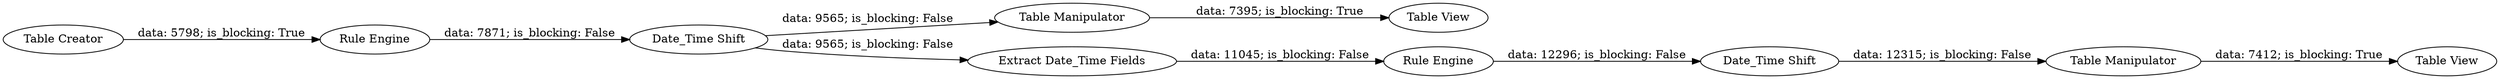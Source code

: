 digraph {
	"5927978786492633514_5" [label="Rule Engine"]
	"5927978786492633514_10" [label="Table View"]
	"5927978786492633514_8" [label="Table Manipulator"]
	"5927978786492633514_7" [label="Table Manipulator"]
	"5927978786492633514_6" [label="Date_Time Shift"]
	"5927978786492633514_4" [label="Extract Date_Time Fields"]
	"5927978786492633514_1" [label="Table Creator"]
	"5927978786492633514_2" [label="Date_Time Shift"]
	"5927978786492633514_9" [label="Table View"]
	"5927978786492633514_3" [label="Rule Engine"]
	"5927978786492633514_2" -> "5927978786492633514_4" [label="data: 9565; is_blocking: False"]
	"5927978786492633514_6" -> "5927978786492633514_8" [label="data: 12315; is_blocking: False"]
	"5927978786492633514_1" -> "5927978786492633514_3" [label="data: 5798; is_blocking: True"]
	"5927978786492633514_3" -> "5927978786492633514_2" [label="data: 7871; is_blocking: False"]
	"5927978786492633514_7" -> "5927978786492633514_9" [label="data: 7395; is_blocking: True"]
	"5927978786492633514_2" -> "5927978786492633514_7" [label="data: 9565; is_blocking: False"]
	"5927978786492633514_4" -> "5927978786492633514_5" [label="data: 11045; is_blocking: False"]
	"5927978786492633514_5" -> "5927978786492633514_6" [label="data: 12296; is_blocking: False"]
	"5927978786492633514_8" -> "5927978786492633514_10" [label="data: 7412; is_blocking: True"]
	rankdir=LR
}
